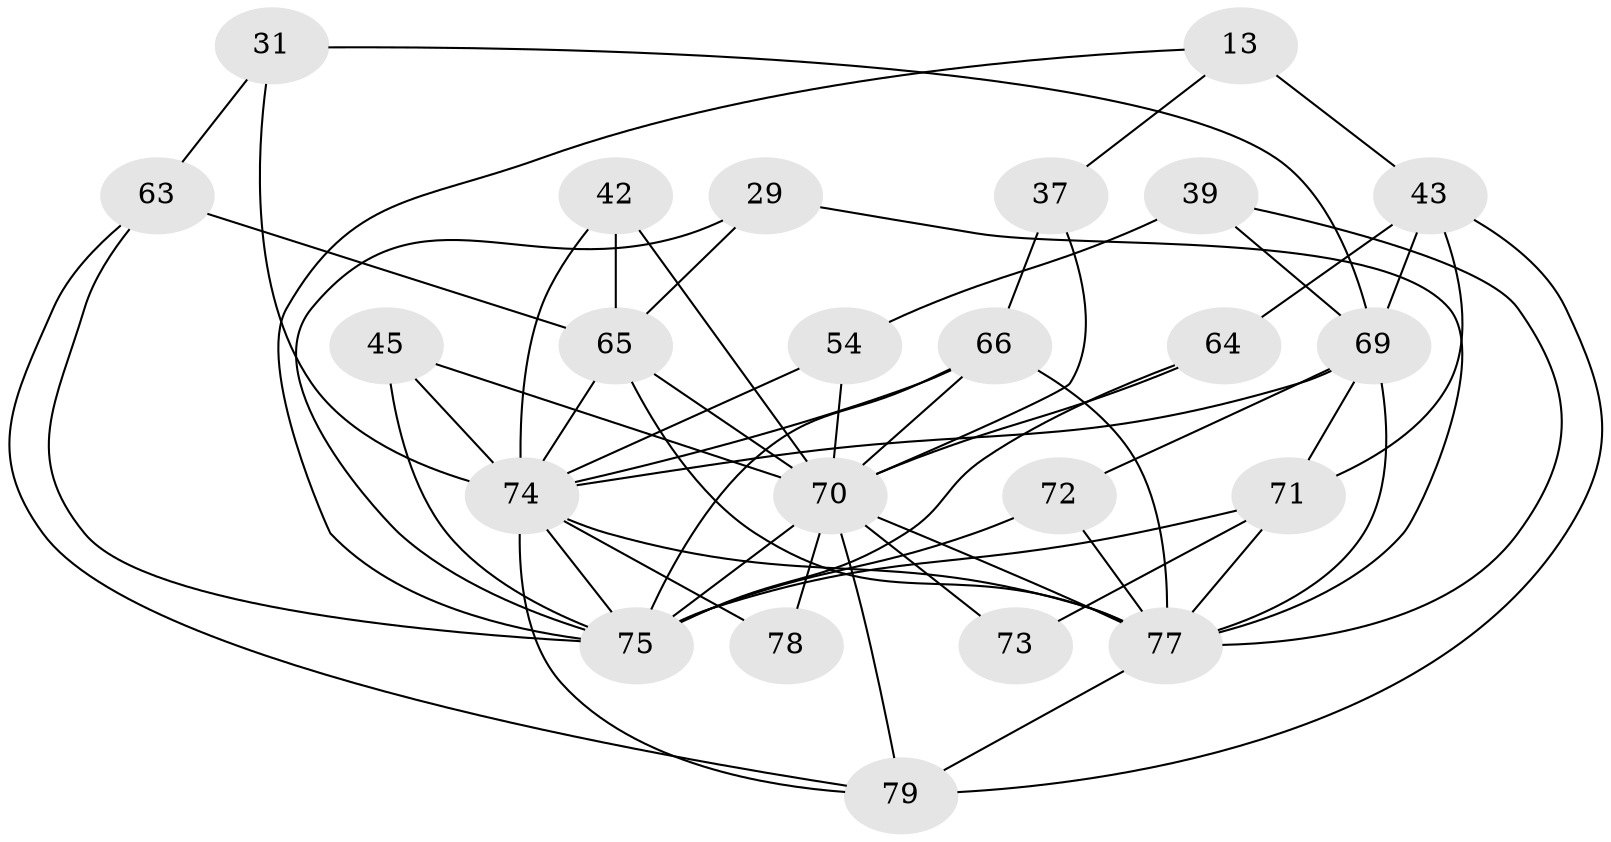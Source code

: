 // original degree distribution, {4: 1.0}
// Generated by graph-tools (version 1.1) at 2025/01/03/04/25 22:01:18]
// undirected, 23 vertices, 57 edges
graph export_dot {
graph [start="1"]
  node [color=gray90,style=filled];
  13;
  29;
  31;
  37;
  39;
  42 [super="+27"];
  43 [super="+21"];
  45 [super="+24"];
  54 [super="+11"];
  63 [super="+38"];
  64;
  65 [super="+14+16"];
  66 [super="+50"];
  69 [super="+58+34"];
  70 [super="+55+62+52+67+57"];
  71 [super="+56"];
  72 [super="+1"];
  73;
  74 [super="+20+60+51"];
  75 [super="+59+61"];
  77 [super="+76+47"];
  78 [super="+48"];
  79 [super="+44+49"];
  13 -- 37;
  13 -- 75;
  13 -- 43 [weight=2];
  29 -- 65;
  29 -- 75 [weight=2];
  29 -- 77;
  31 -- 74 [weight=2];
  31 -- 63;
  31 -- 69;
  37 -- 66;
  37 -- 70 [weight=2];
  39 -- 54 [weight=2];
  39 -- 77;
  39 -- 69;
  42 -- 65 [weight=2];
  42 -- 70 [weight=3];
  42 -- 74;
  43 -- 64;
  43 -- 69 [weight=2];
  43 -- 71;
  43 -- 79 [weight=2];
  45 -- 75 [weight=3];
  45 -- 70 [weight=4];
  45 -- 74;
  54 -- 70 [weight=3];
  54 -- 74;
  63 -- 65 [weight=3];
  63 -- 75;
  63 -- 79;
  64 -- 75 [weight=2];
  64 -- 70;
  65 -- 70;
  65 -- 77;
  65 -- 74 [weight=2];
  66 -- 70;
  66 -- 75;
  66 -- 77 [weight=2];
  66 -- 74;
  69 -- 72 [weight=2];
  69 -- 77;
  69 -- 71;
  69 -- 74 [weight=2];
  70 -- 73 [weight=2];
  70 -- 79 [weight=5];
  70 -- 75 [weight=2];
  70 -- 78 [weight=3];
  70 -- 77 [weight=3];
  71 -- 75 [weight=2];
  71 -- 73 [weight=2];
  71 -- 77 [weight=2];
  72 -- 75 [weight=3];
  72 -- 77;
  74 -- 75;
  74 -- 79 [weight=3];
  74 -- 78 [weight=3];
  74 -- 77;
  77 -- 79 [weight=3];
}
